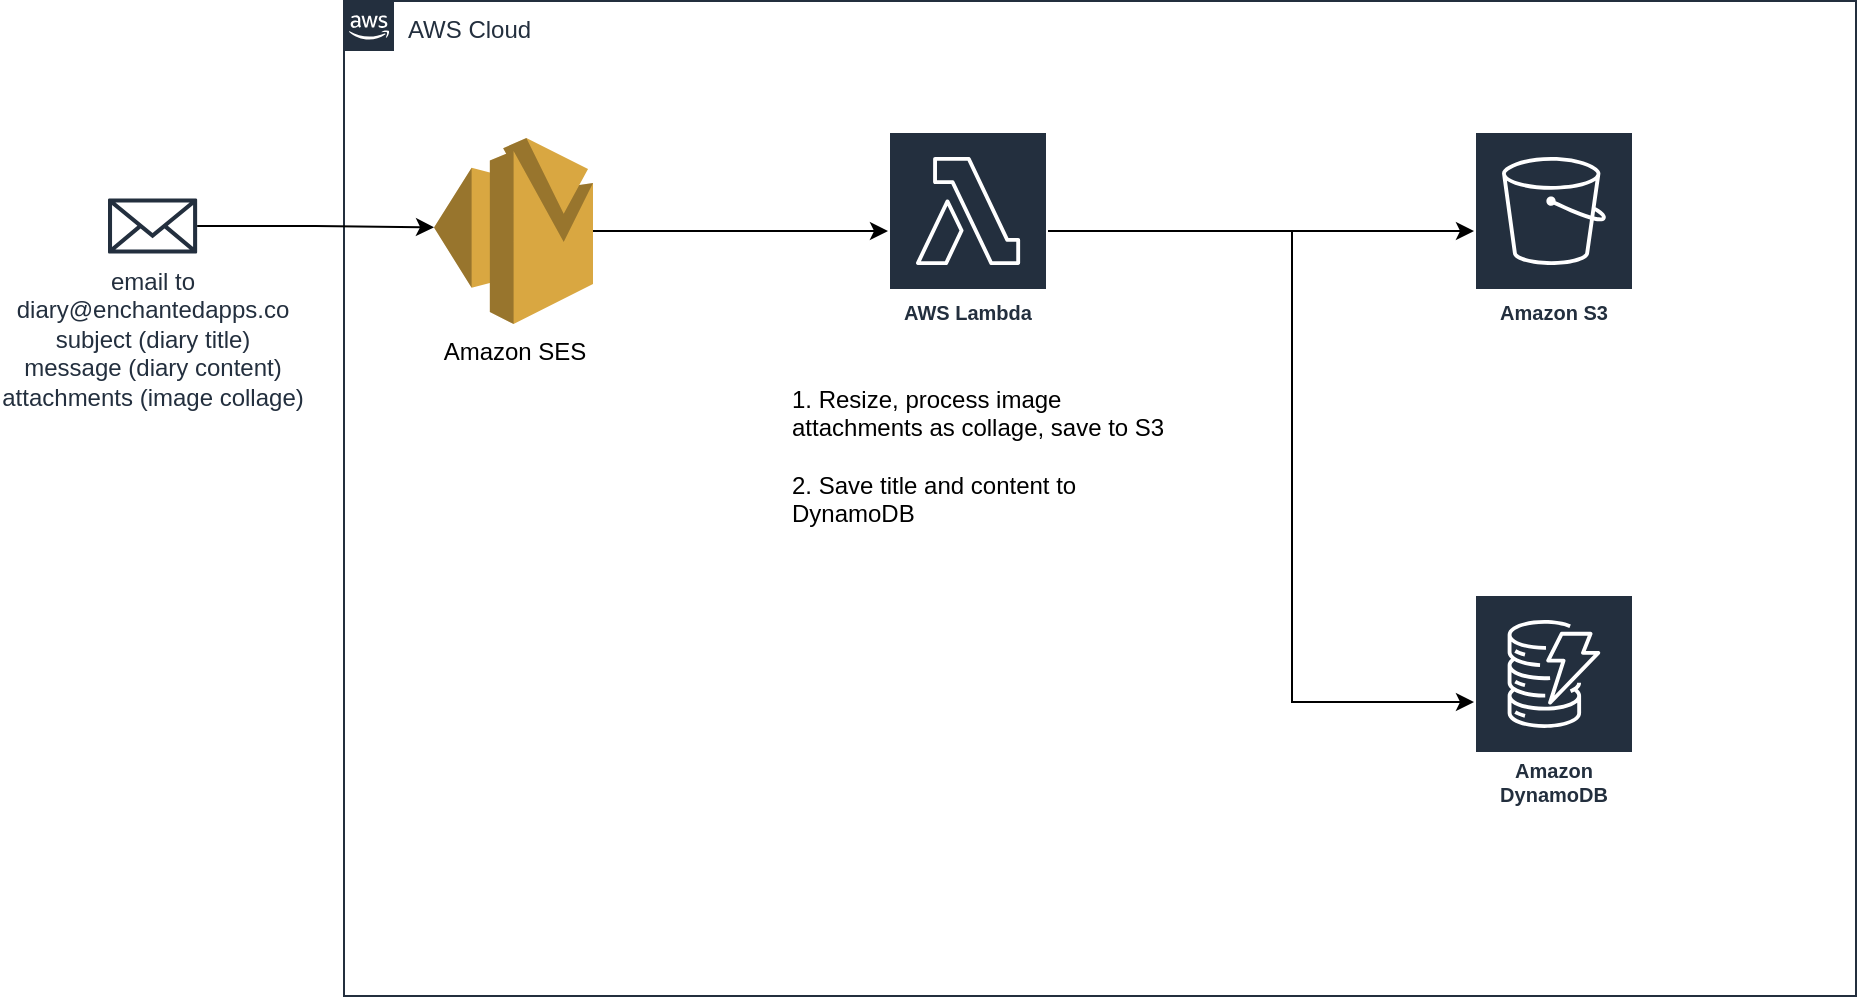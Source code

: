 <mxfile version="14.4.8" type="github"><diagram id="oEsWIfpRhFsl38PpemUn" name="Page-1"><mxGraphModel dx="1169" dy="623" grid="0" gridSize="10" guides="1" tooltips="1" connect="1" arrows="1" fold="1" page="1" pageScale="1" pageWidth="1169" pageHeight="827" math="0" shadow="0"><root><mxCell id="0"/><mxCell id="1" parent="0"/><mxCell id="vng780_6hVmk-Ll797DU-2" value="AWS Cloud" style="points=[[0,0],[0.25,0],[0.5,0],[0.75,0],[1,0],[1,0.25],[1,0.5],[1,0.75],[1,1],[0.75,1],[0.5,1],[0.25,1],[0,1],[0,0.75],[0,0.5],[0,0.25]];outlineConnect=0;gradientColor=none;html=1;whiteSpace=wrap;fontSize=12;fontStyle=0;shape=mxgraph.aws4.group;grIcon=mxgraph.aws4.group_aws_cloud_alt;strokeColor=#232F3E;fillColor=none;verticalAlign=top;align=left;spacingLeft=30;fontColor=#232F3E;dashed=0;" vertex="1" parent="1"><mxGeometry x="194" y="44.5" width="756" height="497.5" as="geometry"/></mxCell><mxCell id="vng780_6hVmk-Ll797DU-13" style="edgeStyle=orthogonalEdgeStyle;rounded=0;orthogonalLoop=1;jettySize=auto;html=1;entryX=0;entryY=0.48;entryDx=0;entryDy=0;entryPerimeter=0;" edge="1" parent="1" source="vng780_6hVmk-Ll797DU-3" target="vng780_6hVmk-Ll797DU-4"><mxGeometry relative="1" as="geometry"/></mxCell><mxCell id="vng780_6hVmk-Ll797DU-3" value="email to &lt;br&gt;diary@enchantedapps.co&lt;br&gt;subject (diary title)&lt;br&gt;message (diary content)&lt;br&gt;attachments (image collage)" style="outlineConnect=0;fontColor=#232F3E;gradientColor=none;fillColor=#232F3E;strokeColor=none;dashed=0;verticalLabelPosition=bottom;verticalAlign=top;align=center;html=1;fontSize=12;fontStyle=0;aspect=fixed;pointerEvents=1;shape=mxgraph.aws4.email_2;" vertex="1" parent="1"><mxGeometry x="76" y="143" width="44.57" height="28" as="geometry"/></mxCell><mxCell id="vng780_6hVmk-Ll797DU-14" style="edgeStyle=orthogonalEdgeStyle;rounded=0;orthogonalLoop=1;jettySize=auto;html=1;" edge="1" parent="1" source="vng780_6hVmk-Ll797DU-4" target="vng780_6hVmk-Ll797DU-11"><mxGeometry relative="1" as="geometry"/></mxCell><mxCell id="vng780_6hVmk-Ll797DU-4" value="Amazon SES" style="outlineConnect=0;dashed=0;verticalLabelPosition=bottom;verticalAlign=top;align=center;html=1;shape=mxgraph.aws3.ses;fillColor=#D9A741;gradientColor=none;strokeColor=#000000;" vertex="1" parent="1"><mxGeometry x="239" y="113" width="79.5" height="93" as="geometry"/></mxCell><mxCell id="vng780_6hVmk-Ll797DU-10" value="Amazon S3" style="outlineConnect=0;fontColor=#232F3E;gradientColor=none;strokeColor=#ffffff;fillColor=#232F3E;dashed=0;verticalLabelPosition=middle;verticalAlign=bottom;align=center;html=1;whiteSpace=wrap;fontSize=10;fontStyle=1;spacing=3;shape=mxgraph.aws4.productIcon;prIcon=mxgraph.aws4.s3;" vertex="1" parent="1"><mxGeometry x="759" y="109.5" width="80" height="100" as="geometry"/></mxCell><mxCell id="vng780_6hVmk-Ll797DU-25" style="edgeStyle=orthogonalEdgeStyle;rounded=0;orthogonalLoop=1;jettySize=auto;html=1;" edge="1" parent="1" source="vng780_6hVmk-Ll797DU-11" target="vng780_6hVmk-Ll797DU-18"><mxGeometry relative="1" as="geometry"><Array as="points"><mxPoint x="668" y="160"/><mxPoint x="668" y="395"/></Array></mxGeometry></mxCell><mxCell id="vng780_6hVmk-Ll797DU-26" style="edgeStyle=orthogonalEdgeStyle;rounded=0;orthogonalLoop=1;jettySize=auto;html=1;" edge="1" parent="1" source="vng780_6hVmk-Ll797DU-11" target="vng780_6hVmk-Ll797DU-10"><mxGeometry relative="1" as="geometry"/></mxCell><mxCell id="vng780_6hVmk-Ll797DU-11" value="AWS Lambda" style="outlineConnect=0;fontColor=#232F3E;gradientColor=none;strokeColor=#ffffff;fillColor=#232F3E;dashed=0;verticalLabelPosition=middle;verticalAlign=bottom;align=center;html=1;whiteSpace=wrap;fontSize=10;fontStyle=1;spacing=3;shape=mxgraph.aws4.productIcon;prIcon=mxgraph.aws4.lambda;" vertex="1" parent="1"><mxGeometry x="466" y="109.5" width="80" height="100" as="geometry"/></mxCell><mxCell id="vng780_6hVmk-Ll797DU-17" value="1. Resize, process image attachments as collage, save to S3&lt;br&gt;&lt;br&gt;&lt;div&gt;&lt;span&gt;2. Save title and content to DynamoDB&lt;/span&gt;&lt;/div&gt;" style="text;html=1;strokeColor=none;fillColor=none;align=left;verticalAlign=middle;whiteSpace=wrap;rounded=0;" vertex="1" parent="1"><mxGeometry x="416" y="232" width="195" height="80" as="geometry"/></mxCell><mxCell id="vng780_6hVmk-Ll797DU-18" value="Amazon DynamoDB" style="outlineConnect=0;fontColor=#232F3E;gradientColor=none;strokeColor=#ffffff;fillColor=#232F3E;dashed=0;verticalLabelPosition=middle;verticalAlign=bottom;align=center;html=1;whiteSpace=wrap;fontSize=10;fontStyle=1;spacing=3;shape=mxgraph.aws4.productIcon;prIcon=mxgraph.aws4.dynamodb;" vertex="1" parent="1"><mxGeometry x="759" y="341" width="80" height="110" as="geometry"/></mxCell></root></mxGraphModel></diagram></mxfile>